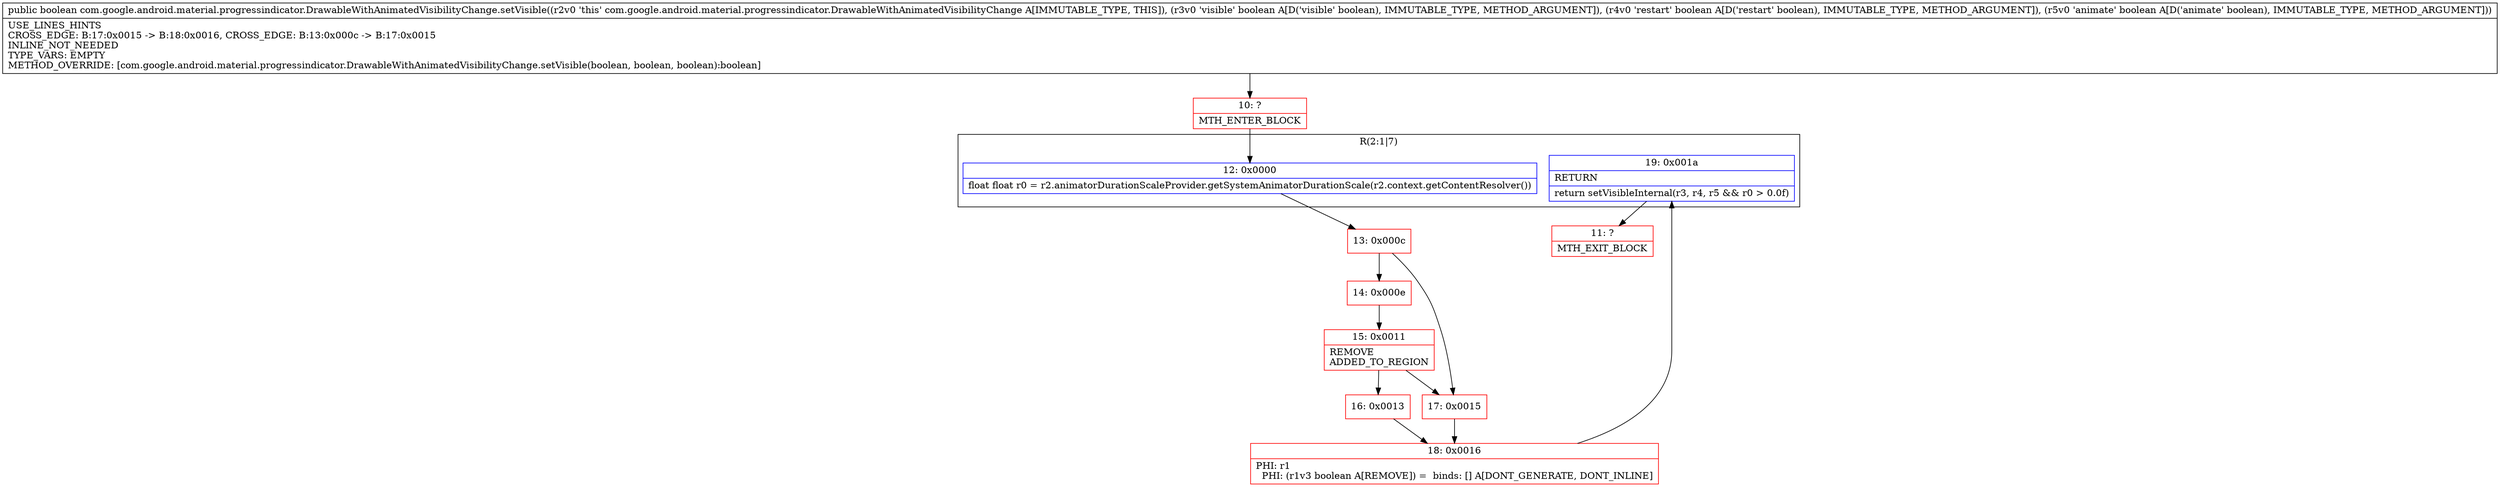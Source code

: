 digraph "CFG forcom.google.android.material.progressindicator.DrawableWithAnimatedVisibilityChange.setVisible(ZZZ)Z" {
subgraph cluster_Region_1200059270 {
label = "R(2:1|7)";
node [shape=record,color=blue];
Node_12 [shape=record,label="{12\:\ 0x0000|float float r0 = r2.animatorDurationScaleProvider.getSystemAnimatorDurationScale(r2.context.getContentResolver())\l}"];
Node_19 [shape=record,label="{19\:\ 0x001a|RETURN\l|return setVisibleInternal(r3, r4, r5 && r0 \> 0.0f)\l}"];
}
Node_10 [shape=record,color=red,label="{10\:\ ?|MTH_ENTER_BLOCK\l}"];
Node_13 [shape=record,color=red,label="{13\:\ 0x000c}"];
Node_14 [shape=record,color=red,label="{14\:\ 0x000e}"];
Node_15 [shape=record,color=red,label="{15\:\ 0x0011|REMOVE\lADDED_TO_REGION\l}"];
Node_16 [shape=record,color=red,label="{16\:\ 0x0013}"];
Node_18 [shape=record,color=red,label="{18\:\ 0x0016|PHI: r1 \l  PHI: (r1v3 boolean A[REMOVE]) =  binds: [] A[DONT_GENERATE, DONT_INLINE]\l}"];
Node_11 [shape=record,color=red,label="{11\:\ ?|MTH_EXIT_BLOCK\l}"];
Node_17 [shape=record,color=red,label="{17\:\ 0x0015}"];
MethodNode[shape=record,label="{public boolean com.google.android.material.progressindicator.DrawableWithAnimatedVisibilityChange.setVisible((r2v0 'this' com.google.android.material.progressindicator.DrawableWithAnimatedVisibilityChange A[IMMUTABLE_TYPE, THIS]), (r3v0 'visible' boolean A[D('visible' boolean), IMMUTABLE_TYPE, METHOD_ARGUMENT]), (r4v0 'restart' boolean A[D('restart' boolean), IMMUTABLE_TYPE, METHOD_ARGUMENT]), (r5v0 'animate' boolean A[D('animate' boolean), IMMUTABLE_TYPE, METHOD_ARGUMENT]))  | USE_LINES_HINTS\lCROSS_EDGE: B:17:0x0015 \-\> B:18:0x0016, CROSS_EDGE: B:13:0x000c \-\> B:17:0x0015\lINLINE_NOT_NEEDED\lTYPE_VARS: EMPTY\lMETHOD_OVERRIDE: [com.google.android.material.progressindicator.DrawableWithAnimatedVisibilityChange.setVisible(boolean, boolean, boolean):boolean]\l}"];
MethodNode -> Node_10;Node_12 -> Node_13;
Node_19 -> Node_11;
Node_10 -> Node_12;
Node_13 -> Node_14;
Node_13 -> Node_17;
Node_14 -> Node_15;
Node_15 -> Node_16;
Node_15 -> Node_17;
Node_16 -> Node_18;
Node_18 -> Node_19;
Node_17 -> Node_18;
}

